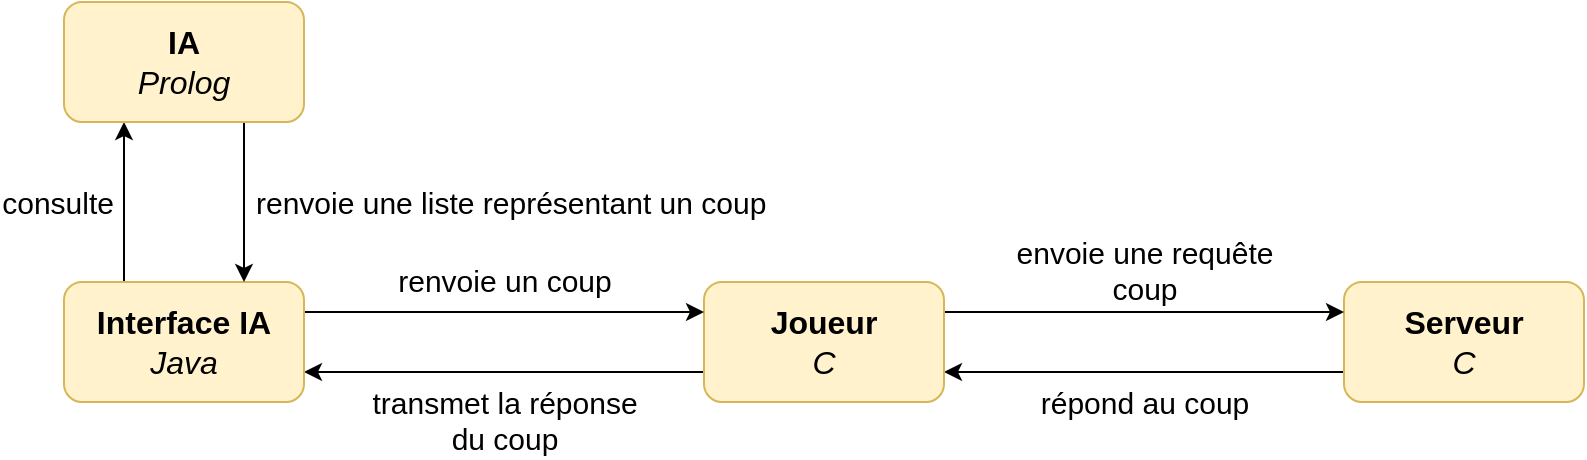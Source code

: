 <mxfile version="10.6.7" type="device"><diagram name="Page-1" id="9361dd3d-8414-5efd-6122-117bd74ce7a7"><mxGraphModel dx="1337" dy="762" grid="1" gridSize="10" guides="1" tooltips="1" connect="1" arrows="1" fold="1" page="0" pageScale="1.5" pageWidth="826" pageHeight="1169" background="#ffffff" math="0" shadow="0"><root><mxCell id="0"/><mxCell id="1" parent="0"/><mxCell id="yc8An7zg4cTXUQJfCs6G-99" value="répond au coup" style="edgeStyle=orthogonalEdgeStyle;rounded=0;orthogonalLoop=1;jettySize=auto;html=1;exitX=0;exitY=0.75;exitDx=0;exitDy=0;entryX=1;entryY=0.75;entryDx=0;entryDy=0;verticalAlign=top;fontSize=15;" edge="1" parent="1" source="yc8An7zg4cTXUQJfCs6G-89" target="yc8An7zg4cTXUQJfCs6G-90"><mxGeometry relative="1" as="geometry"/></mxCell><mxCell id="yc8An7zg4cTXUQJfCs6G-89" value="&lt;b style=&quot;font-size: 16px;&quot;&gt;Serveur&lt;/b&gt;&lt;br style=&quot;font-size: 16px;&quot;&gt;&lt;i style=&quot;font-size: 16px;&quot;&gt;C&lt;/i&gt;&lt;br style=&quot;font-size: 16px;&quot;&gt;" style="rounded=1;whiteSpace=wrap;html=1;fillColor=#fff2cc;strokeColor=#d6b656;fontSize=16;" vertex="1" parent="1"><mxGeometry x="800" y="280" width="120" height="60" as="geometry"/></mxCell><mxCell id="yc8An7zg4cTXUQJfCs6G-97" value="transmet la réponse&lt;br&gt;du coup" style="edgeStyle=orthogonalEdgeStyle;rounded=0;orthogonalLoop=1;jettySize=auto;html=1;exitX=0;exitY=0.75;exitDx=0;exitDy=0;entryX=1;entryY=0.75;entryDx=0;entryDy=0;verticalAlign=top;fontSize=15;" edge="1" parent="1" source="yc8An7zg4cTXUQJfCs6G-90" target="yc8An7zg4cTXUQJfCs6G-91"><mxGeometry relative="1" as="geometry"/></mxCell><mxCell id="yc8An7zg4cTXUQJfCs6G-98" value="envoie une requête&lt;br&gt;coup" style="edgeStyle=orthogonalEdgeStyle;rounded=0;orthogonalLoop=1;jettySize=auto;html=1;exitX=1;exitY=0.25;exitDx=0;exitDy=0;entryX=0;entryY=0.25;entryDx=0;entryDy=0;fontSize=15;verticalAlign=bottom;" edge="1" parent="1" source="yc8An7zg4cTXUQJfCs6G-90" target="yc8An7zg4cTXUQJfCs6G-89"><mxGeometry relative="1" as="geometry"/></mxCell><mxCell id="yc8An7zg4cTXUQJfCs6G-90" value="&lt;b style=&quot;font-size: 16px;&quot;&gt;Joueur&lt;/b&gt;&lt;br style=&quot;font-size: 16px;&quot;&gt;&lt;i style=&quot;font-size: 16px;&quot;&gt;C&lt;/i&gt;&lt;br style=&quot;font-size: 16px;&quot;&gt;" style="rounded=1;whiteSpace=wrap;html=1;fillColor=#fff2cc;strokeColor=#d6b656;fontSize=16;" vertex="1" parent="1"><mxGeometry x="480" y="280" width="120" height="60" as="geometry"/></mxCell><mxCell id="yc8An7zg4cTXUQJfCs6G-96" style="edgeStyle=orthogonalEdgeStyle;rounded=0;orthogonalLoop=1;jettySize=auto;html=1;exitX=1;exitY=0.25;exitDx=0;exitDy=0;entryX=0;entryY=0.25;entryDx=0;entryDy=0;fontSize=14;" edge="1" parent="1" source="yc8An7zg4cTXUQJfCs6G-91" target="yc8An7zg4cTXUQJfCs6G-90"><mxGeometry relative="1" as="geometry"/></mxCell><mxCell id="yc8An7zg4cTXUQJfCs6G-102" value="renvoie un coup" style="text;html=1;resizable=0;points=[];align=center;verticalAlign=bottom;labelBackgroundColor=#ffffff;fontSize=15;" vertex="1" connectable="0" parent="yc8An7zg4cTXUQJfCs6G-96"><mxGeometry x="-0.25" y="2" relative="1" as="geometry"><mxPoint x="25" y="-3" as="offset"/></mxGeometry></mxCell><mxCell id="yc8An7zg4cTXUQJfCs6G-100" value="consulte&lt;div style=&quot;text-align: right; font-size: 15px;&quot;&gt;&lt;/div&gt;" style="edgeStyle=orthogonalEdgeStyle;rounded=0;orthogonalLoop=1;jettySize=auto;html=1;exitX=0.25;exitY=0;exitDx=0;exitDy=0;entryX=0.25;entryY=1;entryDx=0;entryDy=0;align=right;spacingRight=4;labelPosition=left;verticalLabelPosition=middle;verticalAlign=middle;fontSize=15;" edge="1" parent="1" source="yc8An7zg4cTXUQJfCs6G-91" target="yc8An7zg4cTXUQJfCs6G-93"><mxGeometry relative="1" as="geometry"><mxPoint as="offset"/></mxGeometry></mxCell><mxCell id="yc8An7zg4cTXUQJfCs6G-91" value="&lt;b style=&quot;font-size: 16px;&quot;&gt;Interface IA&lt;/b&gt;&lt;br style=&quot;font-size: 16px;&quot;&gt;&lt;i style=&quot;font-size: 16px;&quot;&gt;Java&lt;/i&gt;&lt;br style=&quot;font-size: 16px;&quot;&gt;" style="rounded=1;whiteSpace=wrap;html=1;fillColor=#fff2cc;strokeColor=#d6b656;fontSize=16;" vertex="1" parent="1"><mxGeometry x="160" y="280" width="120" height="60" as="geometry"/></mxCell><mxCell id="yc8An7zg4cTXUQJfCs6G-101" value="&lt;div style=&quot;text-align: left; font-size: 15px;&quot;&gt;renvoie une liste représentant un coup&lt;/div&gt;" style="edgeStyle=orthogonalEdgeStyle;rounded=0;orthogonalLoop=1;jettySize=auto;html=1;exitX=0.75;exitY=1;exitDx=0;exitDy=0;entryX=0.75;entryY=0;entryDx=0;entryDy=0;align=left;verticalAlign=middle;labelPosition=right;verticalLabelPosition=middle;spacingLeft=4;fontSize=15;" edge="1" parent="1" source="yc8An7zg4cTXUQJfCs6G-93" target="yc8An7zg4cTXUQJfCs6G-91"><mxGeometry relative="1" as="geometry"><mxPoint as="offset"/></mxGeometry></mxCell><mxCell id="yc8An7zg4cTXUQJfCs6G-93" value="&lt;b style=&quot;font-size: 16px;&quot;&gt;IA&lt;/b&gt;&lt;br style=&quot;font-size: 16px;&quot;&gt;&lt;i style=&quot;font-size: 16px;&quot;&gt;Prolog&lt;/i&gt;&lt;br style=&quot;font-size: 16px;&quot;&gt;" style="rounded=1;whiteSpace=wrap;html=1;fillColor=#fff2cc;strokeColor=#d6b656;fontSize=16;" vertex="1" parent="1"><mxGeometry x="160" y="140" width="120" height="60" as="geometry"/></mxCell></root></mxGraphModel></diagram></mxfile>